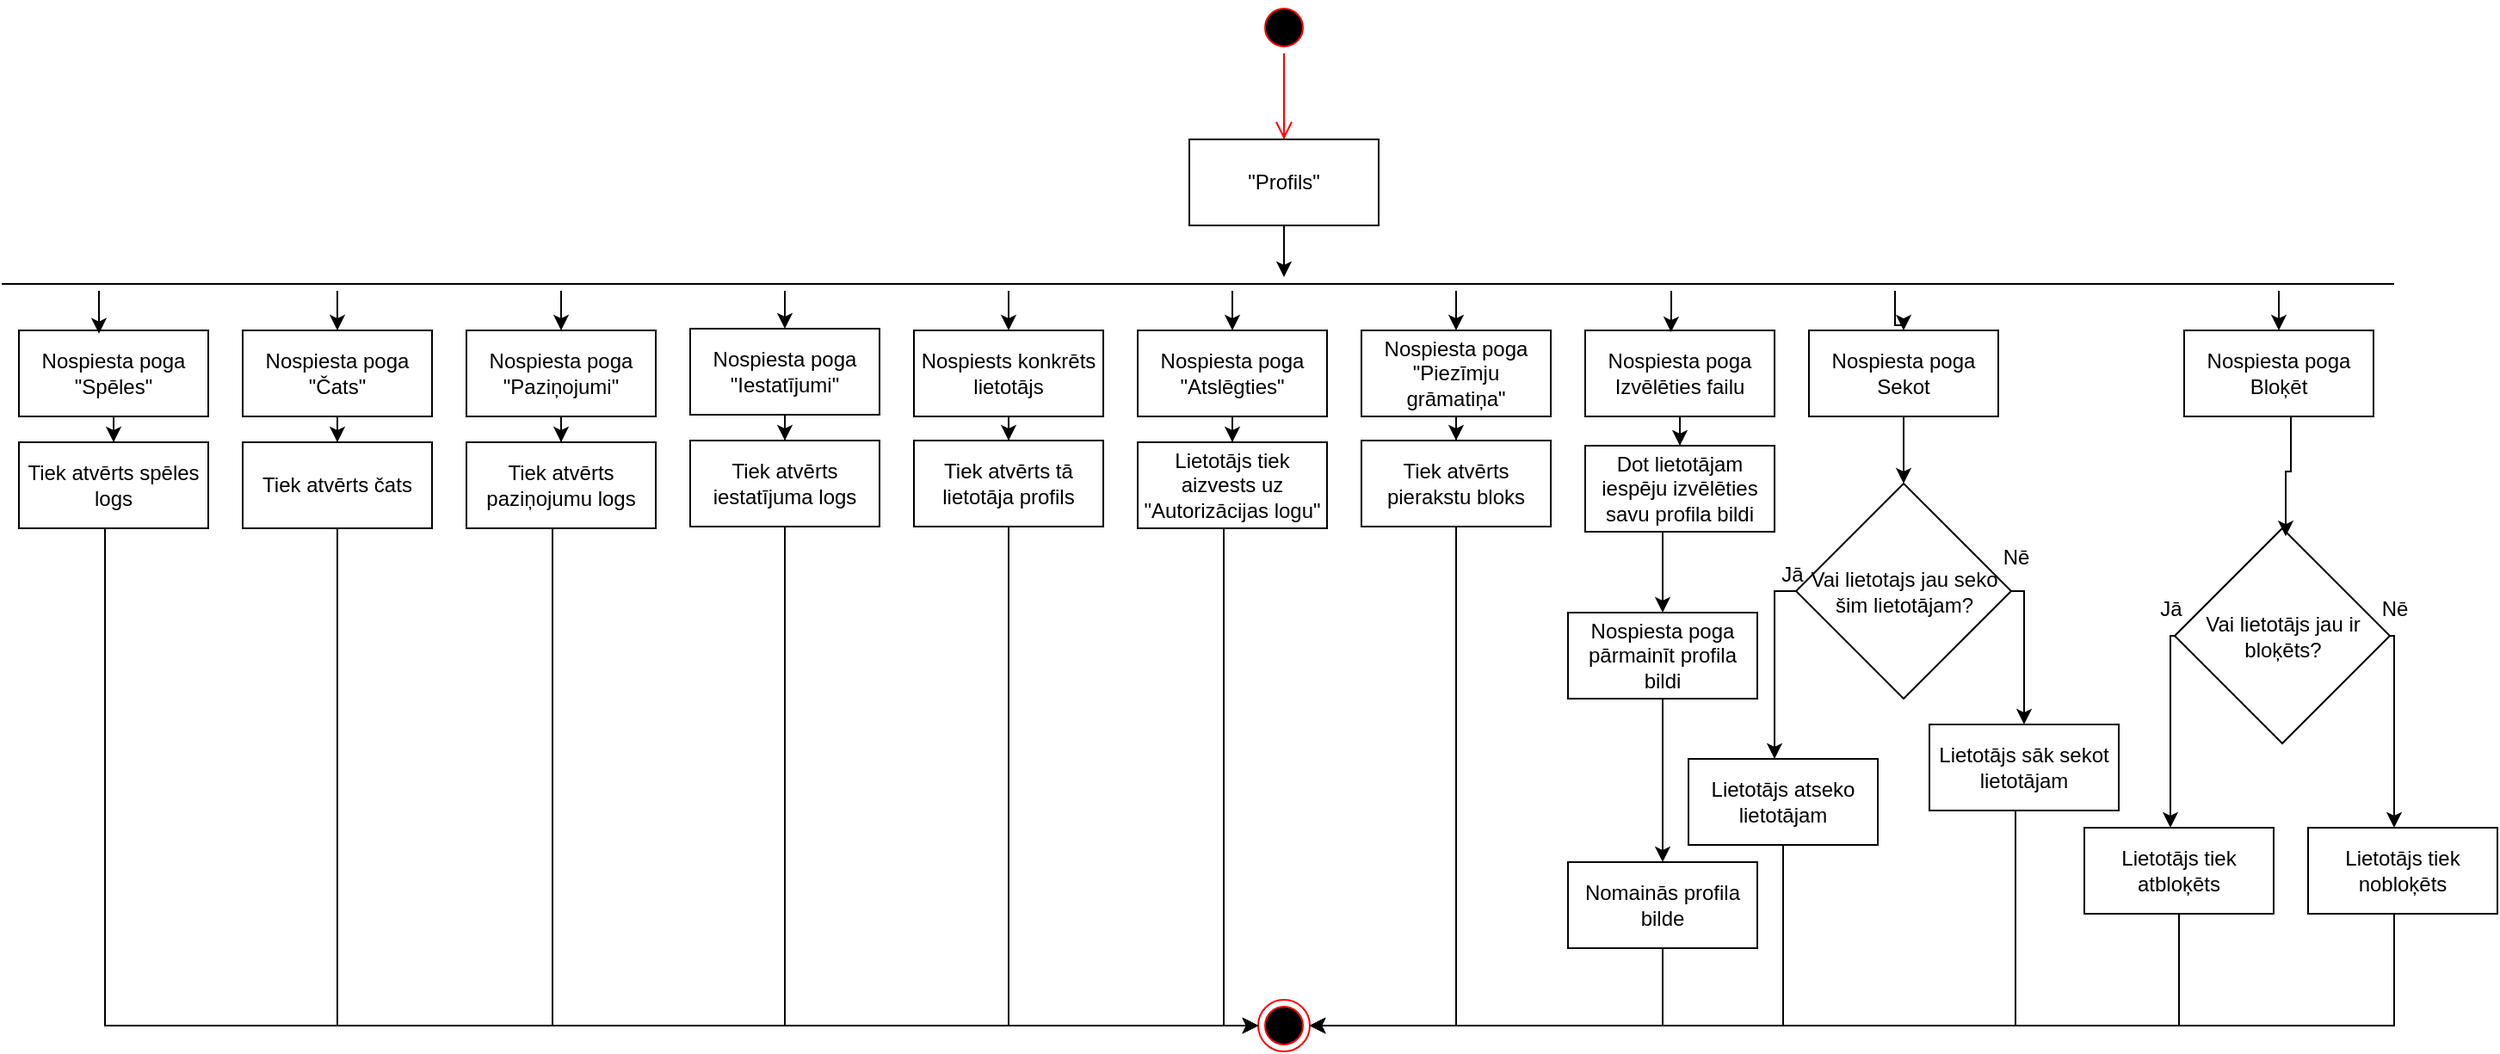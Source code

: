 <mxfile version="24.5.2" type="device">
  <diagram name="Page-1" id="zZq7VaybYD1DG1loLCVF">
    <mxGraphModel dx="2243" dy="766" grid="1" gridSize="10" guides="1" tooltips="1" connect="1" arrows="1" fold="1" page="1" pageScale="1" pageWidth="850" pageHeight="1100" math="0" shadow="0">
      <root>
        <mxCell id="0" />
        <mxCell id="1" parent="0" />
        <mxCell id="ikjYLwRMNx4tmdUfGQpT-4" value="" style="ellipse;html=1;shape=startState;fillColor=#000000;strokeColor=#ff0000;" parent="1" vertex="1">
          <mxGeometry x="410" y="100" width="30" height="30" as="geometry" />
        </mxCell>
        <mxCell id="ikjYLwRMNx4tmdUfGQpT-5" value="" style="edgeStyle=orthogonalEdgeStyle;html=1;verticalAlign=bottom;endArrow=open;endSize=8;strokeColor=#ff0000;rounded=0;entryX=0.5;entryY=0;entryDx=0;entryDy=0;" parent="1" source="ikjYLwRMNx4tmdUfGQpT-4" target="ikjYLwRMNx4tmdUfGQpT-7" edge="1">
          <mxGeometry relative="1" as="geometry">
            <mxPoint x="425" y="190" as="targetPoint" />
          </mxGeometry>
        </mxCell>
        <mxCell id="ikjYLwRMNx4tmdUfGQpT-9" style="edgeStyle=orthogonalEdgeStyle;rounded=0;orthogonalLoop=1;jettySize=auto;html=1;" parent="1" source="ikjYLwRMNx4tmdUfGQpT-7" target="ikjYLwRMNx4tmdUfGQpT-8" edge="1">
          <mxGeometry relative="1" as="geometry">
            <mxPoint x="425" y="250" as="targetPoint" />
            <Array as="points">
              <mxPoint x="425" y="260" />
              <mxPoint x="425" y="260" />
            </Array>
          </mxGeometry>
        </mxCell>
        <mxCell id="ikjYLwRMNx4tmdUfGQpT-7" value="&quot;Profils&quot;" style="html=1;whiteSpace=wrap;" parent="1" vertex="1">
          <mxGeometry x="370" y="180" width="110" height="50" as="geometry" />
        </mxCell>
        <mxCell id="0hP0nHPHOGhXQv9lwTYU-47" style="edgeStyle=orthogonalEdgeStyle;rounded=0;orthogonalLoop=1;jettySize=auto;html=1;" edge="1" parent="1" source="ikjYLwRMNx4tmdUfGQpT-8" target="0hP0nHPHOGhXQv9lwTYU-11">
          <mxGeometry relative="1" as="geometry">
            <Array as="points">
              <mxPoint x="-125" y="280" />
              <mxPoint x="-125" y="280" />
            </Array>
          </mxGeometry>
        </mxCell>
        <mxCell id="0hP0nHPHOGhXQv9lwTYU-48" style="edgeStyle=orthogonalEdgeStyle;rounded=0;orthogonalLoop=1;jettySize=auto;html=1;entryX=0.5;entryY=0;entryDx=0;entryDy=0;" edge="1" parent="1" source="ikjYLwRMNx4tmdUfGQpT-8" target="0hP0nHPHOGhXQv9lwTYU-9">
          <mxGeometry relative="1" as="geometry">
            <Array as="points">
              <mxPoint x="5" y="270" />
              <mxPoint x="5" y="270" />
            </Array>
          </mxGeometry>
        </mxCell>
        <mxCell id="0hP0nHPHOGhXQv9lwTYU-49" style="edgeStyle=orthogonalEdgeStyle;rounded=0;orthogonalLoop=1;jettySize=auto;html=1;entryX=0.5;entryY=0;entryDx=0;entryDy=0;" edge="1" parent="1" source="ikjYLwRMNx4tmdUfGQpT-8" target="0hP0nHPHOGhXQv9lwTYU-7">
          <mxGeometry relative="1" as="geometry">
            <Array as="points">
              <mxPoint x="135" y="280" />
              <mxPoint x="135" y="280" />
            </Array>
          </mxGeometry>
        </mxCell>
        <mxCell id="0hP0nHPHOGhXQv9lwTYU-50" style="edgeStyle=orthogonalEdgeStyle;rounded=0;orthogonalLoop=1;jettySize=auto;html=1;entryX=0.5;entryY=0;entryDx=0;entryDy=0;" edge="1" parent="1" source="ikjYLwRMNx4tmdUfGQpT-8" target="0hP0nHPHOGhXQv9lwTYU-4">
          <mxGeometry relative="1" as="geometry">
            <Array as="points">
              <mxPoint x="265" y="280" />
              <mxPoint x="265" y="280" />
            </Array>
          </mxGeometry>
        </mxCell>
        <mxCell id="0hP0nHPHOGhXQv9lwTYU-51" style="edgeStyle=orthogonalEdgeStyle;rounded=0;orthogonalLoop=1;jettySize=auto;html=1;entryX=0.5;entryY=0;entryDx=0;entryDy=0;" edge="1" parent="1" source="ikjYLwRMNx4tmdUfGQpT-8" target="0hP0nHPHOGhXQv9lwTYU-1">
          <mxGeometry relative="1" as="geometry">
            <Array as="points">
              <mxPoint x="395" y="270" />
              <mxPoint x="395" y="270" />
            </Array>
          </mxGeometry>
        </mxCell>
        <mxCell id="0hP0nHPHOGhXQv9lwTYU-52" style="edgeStyle=orthogonalEdgeStyle;rounded=0;orthogonalLoop=1;jettySize=auto;html=1;" edge="1" parent="1" source="ikjYLwRMNx4tmdUfGQpT-8" target="0hP0nHPHOGhXQv9lwTYU-15">
          <mxGeometry relative="1" as="geometry">
            <Array as="points">
              <mxPoint x="525" y="280" />
              <mxPoint x="525" y="280" />
            </Array>
          </mxGeometry>
        </mxCell>
        <mxCell id="0hP0nHPHOGhXQv9lwTYU-54" style="edgeStyle=orthogonalEdgeStyle;rounded=0;orthogonalLoop=1;jettySize=auto;html=1;entryX=0.5;entryY=0;entryDx=0;entryDy=0;" edge="1" parent="1" source="ikjYLwRMNx4tmdUfGQpT-8" target="0hP0nHPHOGhXQv9lwTYU-26">
          <mxGeometry relative="1" as="geometry">
            <Array as="points">
              <mxPoint x="780" y="288" />
              <mxPoint x="785" y="288" />
            </Array>
          </mxGeometry>
        </mxCell>
        <mxCell id="0hP0nHPHOGhXQv9lwTYU-55" style="edgeStyle=orthogonalEdgeStyle;rounded=0;orthogonalLoop=1;jettySize=auto;html=1;" edge="1" parent="1" source="ikjYLwRMNx4tmdUfGQpT-8" target="0hP0nHPHOGhXQv9lwTYU-27">
          <mxGeometry relative="1" as="geometry">
            <Array as="points">
              <mxPoint x="1003" y="280" />
              <mxPoint x="1003" y="280" />
            </Array>
          </mxGeometry>
        </mxCell>
        <mxCell id="ikjYLwRMNx4tmdUfGQpT-8" value="" style="line;strokeWidth=1;fillColor=none;align=left;verticalAlign=middle;spacingTop=-1;spacingLeft=3;spacingRight=3;rotatable=0;labelPosition=right;points=[];portConstraint=eastwest;strokeColor=inherit;" parent="1" vertex="1">
          <mxGeometry x="-320" y="260" width="1390" height="8" as="geometry" />
        </mxCell>
        <mxCell id="ikjYLwRMNx4tmdUfGQpT-16" value="" style="ellipse;html=1;shape=endState;fillColor=#000000;strokeColor=#ff0000;" parent="1" vertex="1">
          <mxGeometry x="410" y="680" width="30" height="30" as="geometry" />
        </mxCell>
        <mxCell id="0hP0nHPHOGhXQv9lwTYU-18" style="edgeStyle=orthogonalEdgeStyle;rounded=0;orthogonalLoop=1;jettySize=auto;html=1;entryX=0.5;entryY=0;entryDx=0;entryDy=0;" edge="1" parent="1" source="0hP0nHPHOGhXQv9lwTYU-1" target="0hP0nHPHOGhXQv9lwTYU-2">
          <mxGeometry relative="1" as="geometry" />
        </mxCell>
        <mxCell id="0hP0nHPHOGhXQv9lwTYU-1" value="Nospiesta poga &quot;Atslēgties&quot;" style="html=1;whiteSpace=wrap;" vertex="1" parent="1">
          <mxGeometry x="340" y="291" width="110" height="50" as="geometry" />
        </mxCell>
        <mxCell id="0hP0nHPHOGhXQv9lwTYU-61" style="edgeStyle=orthogonalEdgeStyle;rounded=0;orthogonalLoop=1;jettySize=auto;html=1;entryX=0;entryY=0.5;entryDx=0;entryDy=0;" edge="1" parent="1" source="0hP0nHPHOGhXQv9lwTYU-2" target="ikjYLwRMNx4tmdUfGQpT-16">
          <mxGeometry relative="1" as="geometry">
            <Array as="points">
              <mxPoint x="390" y="695" />
            </Array>
          </mxGeometry>
        </mxCell>
        <mxCell id="0hP0nHPHOGhXQv9lwTYU-2" value="Lietotājs tiek aizvests uz &quot;Autorizācijas logu&quot;" style="html=1;whiteSpace=wrap;" vertex="1" parent="1">
          <mxGeometry x="340" y="356" width="110" height="50" as="geometry" />
        </mxCell>
        <mxCell id="0hP0nHPHOGhXQv9lwTYU-19" style="edgeStyle=orthogonalEdgeStyle;rounded=0;orthogonalLoop=1;jettySize=auto;html=1;" edge="1" parent="1" source="0hP0nHPHOGhXQv9lwTYU-4" target="0hP0nHPHOGhXQv9lwTYU-5">
          <mxGeometry relative="1" as="geometry" />
        </mxCell>
        <mxCell id="0hP0nHPHOGhXQv9lwTYU-4" value="Nospiests konkrēts lietotājs" style="html=1;whiteSpace=wrap;" vertex="1" parent="1">
          <mxGeometry x="210" y="291" width="110" height="50" as="geometry" />
        </mxCell>
        <mxCell id="0hP0nHPHOGhXQv9lwTYU-60" style="edgeStyle=orthogonalEdgeStyle;rounded=0;orthogonalLoop=1;jettySize=auto;html=1;entryX=0;entryY=0.5;entryDx=0;entryDy=0;" edge="1" parent="1" source="0hP0nHPHOGhXQv9lwTYU-5" target="ikjYLwRMNx4tmdUfGQpT-16">
          <mxGeometry relative="1" as="geometry">
            <Array as="points">
              <mxPoint x="265" y="695" />
            </Array>
          </mxGeometry>
        </mxCell>
        <mxCell id="0hP0nHPHOGhXQv9lwTYU-5" value="Tiek atvērts tā lietotāja profils" style="html=1;whiteSpace=wrap;" vertex="1" parent="1">
          <mxGeometry x="210" y="355" width="110" height="50" as="geometry" />
        </mxCell>
        <mxCell id="0hP0nHPHOGhXQv9lwTYU-20" style="edgeStyle=orthogonalEdgeStyle;rounded=0;orthogonalLoop=1;jettySize=auto;html=1;" edge="1" parent="1" source="0hP0nHPHOGhXQv9lwTYU-7" target="0hP0nHPHOGhXQv9lwTYU-8">
          <mxGeometry relative="1" as="geometry" />
        </mxCell>
        <mxCell id="0hP0nHPHOGhXQv9lwTYU-7" value="Nospiesta poga &quot;Iestatījumi&quot;" style="html=1;whiteSpace=wrap;" vertex="1" parent="1">
          <mxGeometry x="80" y="290" width="110" height="50" as="geometry" />
        </mxCell>
        <mxCell id="0hP0nHPHOGhXQv9lwTYU-59" style="edgeStyle=orthogonalEdgeStyle;rounded=0;orthogonalLoop=1;jettySize=auto;html=1;entryX=0;entryY=0.5;entryDx=0;entryDy=0;" edge="1" parent="1" source="0hP0nHPHOGhXQv9lwTYU-8" target="ikjYLwRMNx4tmdUfGQpT-16">
          <mxGeometry relative="1" as="geometry">
            <Array as="points">
              <mxPoint x="135" y="695" />
            </Array>
          </mxGeometry>
        </mxCell>
        <mxCell id="0hP0nHPHOGhXQv9lwTYU-8" value="Tiek atvērts iestatījuma logs" style="html=1;whiteSpace=wrap;" vertex="1" parent="1">
          <mxGeometry x="80" y="355" width="110" height="50" as="geometry" />
        </mxCell>
        <mxCell id="0hP0nHPHOGhXQv9lwTYU-21" style="edgeStyle=orthogonalEdgeStyle;rounded=0;orthogonalLoop=1;jettySize=auto;html=1;" edge="1" parent="1" source="0hP0nHPHOGhXQv9lwTYU-9" target="0hP0nHPHOGhXQv9lwTYU-10">
          <mxGeometry relative="1" as="geometry" />
        </mxCell>
        <mxCell id="0hP0nHPHOGhXQv9lwTYU-9" value="Nospiesta poga &quot;Paziņojumi&quot;" style="html=1;whiteSpace=wrap;" vertex="1" parent="1">
          <mxGeometry x="-50" y="291" width="110" height="50" as="geometry" />
        </mxCell>
        <mxCell id="0hP0nHPHOGhXQv9lwTYU-58" style="edgeStyle=orthogonalEdgeStyle;rounded=0;orthogonalLoop=1;jettySize=auto;html=1;entryX=0;entryY=0.5;entryDx=0;entryDy=0;" edge="1" parent="1" source="0hP0nHPHOGhXQv9lwTYU-10" target="ikjYLwRMNx4tmdUfGQpT-16">
          <mxGeometry relative="1" as="geometry">
            <Array as="points">
              <mxPoint y="695" />
            </Array>
          </mxGeometry>
        </mxCell>
        <mxCell id="0hP0nHPHOGhXQv9lwTYU-10" value="Tiek atvērts paziņojumu logs" style="html=1;whiteSpace=wrap;" vertex="1" parent="1">
          <mxGeometry x="-50" y="356" width="110" height="50" as="geometry" />
        </mxCell>
        <mxCell id="0hP0nHPHOGhXQv9lwTYU-22" style="edgeStyle=orthogonalEdgeStyle;rounded=0;orthogonalLoop=1;jettySize=auto;html=1;" edge="1" parent="1" source="0hP0nHPHOGhXQv9lwTYU-11" target="0hP0nHPHOGhXQv9lwTYU-12">
          <mxGeometry relative="1" as="geometry" />
        </mxCell>
        <mxCell id="0hP0nHPHOGhXQv9lwTYU-11" value="Nospiesta poga &quot;Čats&quot;" style="html=1;whiteSpace=wrap;" vertex="1" parent="1">
          <mxGeometry x="-180" y="291" width="110" height="50" as="geometry" />
        </mxCell>
        <mxCell id="0hP0nHPHOGhXQv9lwTYU-57" style="edgeStyle=orthogonalEdgeStyle;rounded=0;orthogonalLoop=1;jettySize=auto;html=1;entryX=0;entryY=0.5;entryDx=0;entryDy=0;" edge="1" parent="1" source="0hP0nHPHOGhXQv9lwTYU-12" target="ikjYLwRMNx4tmdUfGQpT-16">
          <mxGeometry relative="1" as="geometry">
            <Array as="points">
              <mxPoint x="-125" y="695" />
            </Array>
          </mxGeometry>
        </mxCell>
        <mxCell id="0hP0nHPHOGhXQv9lwTYU-12" value="Tiek atvērts čats" style="html=1;whiteSpace=wrap;" vertex="1" parent="1">
          <mxGeometry x="-180" y="356" width="110" height="50" as="geometry" />
        </mxCell>
        <mxCell id="0hP0nHPHOGhXQv9lwTYU-23" style="edgeStyle=orthogonalEdgeStyle;rounded=0;orthogonalLoop=1;jettySize=auto;html=1;" edge="1" parent="1" source="0hP0nHPHOGhXQv9lwTYU-13" target="0hP0nHPHOGhXQv9lwTYU-14">
          <mxGeometry relative="1" as="geometry" />
        </mxCell>
        <mxCell id="0hP0nHPHOGhXQv9lwTYU-13" value="Nospiesta poga &quot;Spēles&quot;" style="html=1;whiteSpace=wrap;" vertex="1" parent="1">
          <mxGeometry x="-310" y="291" width="110" height="50" as="geometry" />
        </mxCell>
        <mxCell id="0hP0nHPHOGhXQv9lwTYU-56" style="edgeStyle=orthogonalEdgeStyle;rounded=0;orthogonalLoop=1;jettySize=auto;html=1;entryX=0;entryY=0.5;entryDx=0;entryDy=0;" edge="1" parent="1" source="0hP0nHPHOGhXQv9lwTYU-14" target="ikjYLwRMNx4tmdUfGQpT-16">
          <mxGeometry relative="1" as="geometry">
            <Array as="points">
              <mxPoint x="-260" y="695" />
            </Array>
          </mxGeometry>
        </mxCell>
        <mxCell id="0hP0nHPHOGhXQv9lwTYU-14" value="Tiek atvērts spēles logs" style="html=1;whiteSpace=wrap;" vertex="1" parent="1">
          <mxGeometry x="-310" y="356" width="110" height="50" as="geometry" />
        </mxCell>
        <mxCell id="0hP0nHPHOGhXQv9lwTYU-17" style="edgeStyle=orthogonalEdgeStyle;rounded=0;orthogonalLoop=1;jettySize=auto;html=1;" edge="1" parent="1" source="0hP0nHPHOGhXQv9lwTYU-15" target="0hP0nHPHOGhXQv9lwTYU-16">
          <mxGeometry relative="1" as="geometry" />
        </mxCell>
        <mxCell id="0hP0nHPHOGhXQv9lwTYU-15" value="Nospiesta poga &quot;Piezīmju grāmatiņa&quot;" style="html=1;whiteSpace=wrap;" vertex="1" parent="1">
          <mxGeometry x="470" y="291" width="110" height="50" as="geometry" />
        </mxCell>
        <mxCell id="0hP0nHPHOGhXQv9lwTYU-62" style="edgeStyle=orthogonalEdgeStyle;rounded=0;orthogonalLoop=1;jettySize=auto;html=1;entryX=1;entryY=0.5;entryDx=0;entryDy=0;" edge="1" parent="1" source="0hP0nHPHOGhXQv9lwTYU-16" target="ikjYLwRMNx4tmdUfGQpT-16">
          <mxGeometry relative="1" as="geometry">
            <Array as="points">
              <mxPoint x="525" y="695" />
            </Array>
          </mxGeometry>
        </mxCell>
        <mxCell id="0hP0nHPHOGhXQv9lwTYU-16" value="Tiek atvērts pierakstu bloks" style="html=1;whiteSpace=wrap;" vertex="1" parent="1">
          <mxGeometry x="470" y="355" width="110" height="50" as="geometry" />
        </mxCell>
        <mxCell id="0hP0nHPHOGhXQv9lwTYU-68" style="edgeStyle=orthogonalEdgeStyle;rounded=0;orthogonalLoop=1;jettySize=auto;html=1;entryX=0.5;entryY=0;entryDx=0;entryDy=0;" edge="1" parent="1" source="0hP0nHPHOGhXQv9lwTYU-24" target="0hP0nHPHOGhXQv9lwTYU-67">
          <mxGeometry relative="1" as="geometry" />
        </mxCell>
        <mxCell id="0hP0nHPHOGhXQv9lwTYU-24" value="Nospiesta poga Izvēlēties failu" style="html=1;whiteSpace=wrap;" vertex="1" parent="1">
          <mxGeometry x="600" y="291" width="110" height="50" as="geometry" />
        </mxCell>
        <mxCell id="0hP0nHPHOGhXQv9lwTYU-30" style="edgeStyle=orthogonalEdgeStyle;rounded=0;orthogonalLoop=1;jettySize=auto;html=1;entryX=0.5;entryY=0;entryDx=0;entryDy=0;" edge="1" parent="1" source="0hP0nHPHOGhXQv9lwTYU-26" target="0hP0nHPHOGhXQv9lwTYU-28">
          <mxGeometry relative="1" as="geometry" />
        </mxCell>
        <mxCell id="0hP0nHPHOGhXQv9lwTYU-26" value="Nospiesta poga Sekot" style="html=1;whiteSpace=wrap;" vertex="1" parent="1">
          <mxGeometry x="730" y="291" width="110" height="50" as="geometry" />
        </mxCell>
        <mxCell id="0hP0nHPHOGhXQv9lwTYU-27" value="Nospiesta poga Bloķēt" style="html=1;whiteSpace=wrap;" vertex="1" parent="1">
          <mxGeometry x="948" y="291" width="110" height="50" as="geometry" />
        </mxCell>
        <mxCell id="0hP0nHPHOGhXQv9lwTYU-33" style="edgeStyle=orthogonalEdgeStyle;rounded=0;orthogonalLoop=1;jettySize=auto;html=1;exitX=0;exitY=0.5;exitDx=0;exitDy=0;" edge="1" parent="1" source="0hP0nHPHOGhXQv9lwTYU-28" target="0hP0nHPHOGhXQv9lwTYU-32">
          <mxGeometry relative="1" as="geometry">
            <Array as="points">
              <mxPoint x="710" y="443" />
            </Array>
          </mxGeometry>
        </mxCell>
        <mxCell id="0hP0nHPHOGhXQv9lwTYU-28" value="Vai lietotajs jau&lt;span style=&quot;background-color: initial;&quot;&gt;&amp;nbsp;seko šim lietotājam?&lt;/span&gt;" style="rhombus;whiteSpace=wrap;html=1;" vertex="1" parent="1">
          <mxGeometry x="722.5" y="380" width="125" height="125" as="geometry" />
        </mxCell>
        <mxCell id="0hP0nHPHOGhXQv9lwTYU-36" style="edgeStyle=orthogonalEdgeStyle;rounded=0;orthogonalLoop=1;jettySize=auto;html=1;exitX=0;exitY=0.5;exitDx=0;exitDy=0;" edge="1" parent="1" source="0hP0nHPHOGhXQv9lwTYU-29" target="0hP0nHPHOGhXQv9lwTYU-35">
          <mxGeometry relative="1" as="geometry">
            <Array as="points">
              <mxPoint x="940" y="469" />
            </Array>
          </mxGeometry>
        </mxCell>
        <mxCell id="0hP0nHPHOGhXQv9lwTYU-38" style="edgeStyle=orthogonalEdgeStyle;rounded=0;orthogonalLoop=1;jettySize=auto;html=1;exitX=1;exitY=0.5;exitDx=0;exitDy=0;" edge="1" parent="1" source="0hP0nHPHOGhXQv9lwTYU-29" target="0hP0nHPHOGhXQv9lwTYU-37">
          <mxGeometry relative="1" as="geometry">
            <Array as="points">
              <mxPoint x="1070" y="469" />
            </Array>
          </mxGeometry>
        </mxCell>
        <mxCell id="0hP0nHPHOGhXQv9lwTYU-29" value="Vai lietotājs jau ir bloķēts?" style="rhombus;whiteSpace=wrap;html=1;" vertex="1" parent="1">
          <mxGeometry x="942.5" y="406" width="125" height="125" as="geometry" />
        </mxCell>
        <mxCell id="0hP0nHPHOGhXQv9lwTYU-31" style="edgeStyle=orthogonalEdgeStyle;rounded=0;orthogonalLoop=1;jettySize=auto;html=1;entryX=0.516;entryY=0.037;entryDx=0;entryDy=0;entryPerimeter=0;" edge="1" parent="1" source="0hP0nHPHOGhXQv9lwTYU-27" target="0hP0nHPHOGhXQv9lwTYU-29">
          <mxGeometry relative="1" as="geometry">
            <Array as="points">
              <mxPoint x="1010" y="373" />
              <mxPoint x="1007" y="373" />
            </Array>
          </mxGeometry>
        </mxCell>
        <mxCell id="0hP0nHPHOGhXQv9lwTYU-63" style="edgeStyle=orthogonalEdgeStyle;rounded=0;orthogonalLoop=1;jettySize=auto;html=1;entryX=1;entryY=0.5;entryDx=0;entryDy=0;" edge="1" parent="1" source="0hP0nHPHOGhXQv9lwTYU-32" target="ikjYLwRMNx4tmdUfGQpT-16">
          <mxGeometry relative="1" as="geometry">
            <Array as="points">
              <mxPoint x="715" y="695" />
            </Array>
          </mxGeometry>
        </mxCell>
        <mxCell id="0hP0nHPHOGhXQv9lwTYU-32" value="Lietotājs atseko lietotājam" style="html=1;whiteSpace=wrap;" vertex="1" parent="1">
          <mxGeometry x="660" y="540" width="110" height="50" as="geometry" />
        </mxCell>
        <mxCell id="0hP0nHPHOGhXQv9lwTYU-65" style="edgeStyle=orthogonalEdgeStyle;rounded=0;orthogonalLoop=1;jettySize=auto;html=1;entryX=1;entryY=0.5;entryDx=0;entryDy=0;" edge="1" parent="1" source="0hP0nHPHOGhXQv9lwTYU-35" target="ikjYLwRMNx4tmdUfGQpT-16">
          <mxGeometry relative="1" as="geometry">
            <Array as="points">
              <mxPoint x="945" y="695" />
            </Array>
          </mxGeometry>
        </mxCell>
        <mxCell id="0hP0nHPHOGhXQv9lwTYU-35" value="Lietotājs tiek atbloķēts" style="html=1;whiteSpace=wrap;" vertex="1" parent="1">
          <mxGeometry x="890" y="580" width="110" height="50" as="geometry" />
        </mxCell>
        <mxCell id="0hP0nHPHOGhXQv9lwTYU-66" style="edgeStyle=orthogonalEdgeStyle;rounded=0;orthogonalLoop=1;jettySize=auto;html=1;entryX=1;entryY=0.5;entryDx=0;entryDy=0;" edge="1" parent="1" source="0hP0nHPHOGhXQv9lwTYU-37" target="ikjYLwRMNx4tmdUfGQpT-16">
          <mxGeometry relative="1" as="geometry">
            <Array as="points">
              <mxPoint x="1070" y="695" />
            </Array>
          </mxGeometry>
        </mxCell>
        <mxCell id="0hP0nHPHOGhXQv9lwTYU-37" value="Lietotājs tiek nobloķēts" style="html=1;whiteSpace=wrap;" vertex="1" parent="1">
          <mxGeometry x="1020" y="580" width="110" height="50" as="geometry" />
        </mxCell>
        <mxCell id="0hP0nHPHOGhXQv9lwTYU-64" style="edgeStyle=orthogonalEdgeStyle;rounded=0;orthogonalLoop=1;jettySize=auto;html=1;entryX=1;entryY=0.5;entryDx=0;entryDy=0;" edge="1" parent="1" source="0hP0nHPHOGhXQv9lwTYU-39" target="ikjYLwRMNx4tmdUfGQpT-16">
          <mxGeometry relative="1" as="geometry">
            <Array as="points">
              <mxPoint x="850" y="695" />
            </Array>
          </mxGeometry>
        </mxCell>
        <mxCell id="0hP0nHPHOGhXQv9lwTYU-39" value="Lietotājs sāk sekot lietotājam" style="html=1;whiteSpace=wrap;" vertex="1" parent="1">
          <mxGeometry x="800" y="520" width="110" height="50" as="geometry" />
        </mxCell>
        <mxCell id="0hP0nHPHOGhXQv9lwTYU-41" style="edgeStyle=orthogonalEdgeStyle;rounded=0;orthogonalLoop=1;jettySize=auto;html=1;exitX=1;exitY=0.5;exitDx=0;exitDy=0;entryX=0.5;entryY=0;entryDx=0;entryDy=0;" edge="1" parent="1" source="0hP0nHPHOGhXQv9lwTYU-28" target="0hP0nHPHOGhXQv9lwTYU-39">
          <mxGeometry relative="1" as="geometry">
            <Array as="points">
              <mxPoint x="855" y="443" />
            </Array>
          </mxGeometry>
        </mxCell>
        <mxCell id="0hP0nHPHOGhXQv9lwTYU-42" value="Jā" style="text;html=1;align=center;verticalAlign=middle;resizable=0;points=[];autosize=1;strokeColor=none;fillColor=none;" vertex="1" parent="1">
          <mxGeometry x="700" y="418" width="40" height="30" as="geometry" />
        </mxCell>
        <mxCell id="0hP0nHPHOGhXQv9lwTYU-43" value="Nē" style="text;html=1;align=center;verticalAlign=middle;resizable=0;points=[];autosize=1;strokeColor=none;fillColor=none;" vertex="1" parent="1">
          <mxGeometry x="830" y="408" width="40" height="30" as="geometry" />
        </mxCell>
        <mxCell id="0hP0nHPHOGhXQv9lwTYU-44" value="Jā" style="text;html=1;align=center;verticalAlign=middle;resizable=0;points=[];autosize=1;strokeColor=none;fillColor=none;" vertex="1" parent="1">
          <mxGeometry x="920" y="438" width="40" height="30" as="geometry" />
        </mxCell>
        <mxCell id="0hP0nHPHOGhXQv9lwTYU-45" value="Nē" style="text;html=1;align=center;verticalAlign=middle;resizable=0;points=[];autosize=1;strokeColor=none;fillColor=none;" vertex="1" parent="1">
          <mxGeometry x="1050" y="438" width="40" height="30" as="geometry" />
        </mxCell>
        <mxCell id="0hP0nHPHOGhXQv9lwTYU-46" style="edgeStyle=orthogonalEdgeStyle;rounded=0;orthogonalLoop=1;jettySize=auto;html=1;entryX=0.423;entryY=0.037;entryDx=0;entryDy=0;entryPerimeter=0;" edge="1" parent="1" source="ikjYLwRMNx4tmdUfGQpT-8" target="0hP0nHPHOGhXQv9lwTYU-13">
          <mxGeometry relative="1" as="geometry">
            <Array as="points">
              <mxPoint x="-263" y="288" />
            </Array>
          </mxGeometry>
        </mxCell>
        <mxCell id="0hP0nHPHOGhXQv9lwTYU-53" style="edgeStyle=orthogonalEdgeStyle;rounded=0;orthogonalLoop=1;jettySize=auto;html=1;entryX=0.453;entryY=0.02;entryDx=0;entryDy=0;entryPerimeter=0;" edge="1" parent="1" source="ikjYLwRMNx4tmdUfGQpT-8" target="0hP0nHPHOGhXQv9lwTYU-24">
          <mxGeometry relative="1" as="geometry">
            <Array as="points">
              <mxPoint x="650" y="280" />
              <mxPoint x="650" y="280" />
            </Array>
          </mxGeometry>
        </mxCell>
        <mxCell id="0hP0nHPHOGhXQv9lwTYU-72" style="edgeStyle=orthogonalEdgeStyle;rounded=0;orthogonalLoop=1;jettySize=auto;html=1;entryX=0.5;entryY=0;entryDx=0;entryDy=0;" edge="1" parent="1" source="0hP0nHPHOGhXQv9lwTYU-67" target="0hP0nHPHOGhXQv9lwTYU-70">
          <mxGeometry relative="1" as="geometry">
            <Array as="points">
              <mxPoint x="645" y="420" />
              <mxPoint x="645" y="420" />
            </Array>
          </mxGeometry>
        </mxCell>
        <mxCell id="0hP0nHPHOGhXQv9lwTYU-67" value="Dot lietotājam iespēju izvēlēties savu profila bildi" style="html=1;whiteSpace=wrap;" vertex="1" parent="1">
          <mxGeometry x="600" y="358" width="110" height="50" as="geometry" />
        </mxCell>
        <mxCell id="0hP0nHPHOGhXQv9lwTYU-75" style="edgeStyle=orthogonalEdgeStyle;rounded=0;orthogonalLoop=1;jettySize=auto;html=1;" edge="1" parent="1" source="0hP0nHPHOGhXQv9lwTYU-70" target="0hP0nHPHOGhXQv9lwTYU-74">
          <mxGeometry relative="1" as="geometry" />
        </mxCell>
        <mxCell id="0hP0nHPHOGhXQv9lwTYU-70" value="Nospiesta poga pārmainīt profila bildi" style="html=1;whiteSpace=wrap;" vertex="1" parent="1">
          <mxGeometry x="590" y="455" width="110" height="50" as="geometry" />
        </mxCell>
        <mxCell id="0hP0nHPHOGhXQv9lwTYU-76" style="edgeStyle=orthogonalEdgeStyle;rounded=0;orthogonalLoop=1;jettySize=auto;html=1;entryX=1;entryY=0.5;entryDx=0;entryDy=0;" edge="1" parent="1" source="0hP0nHPHOGhXQv9lwTYU-74" target="ikjYLwRMNx4tmdUfGQpT-16">
          <mxGeometry relative="1" as="geometry">
            <Array as="points">
              <mxPoint x="645" y="695" />
            </Array>
          </mxGeometry>
        </mxCell>
        <mxCell id="0hP0nHPHOGhXQv9lwTYU-74" value="Nomainās profila bilde" style="html=1;whiteSpace=wrap;" vertex="1" parent="1">
          <mxGeometry x="590" y="600" width="110" height="50" as="geometry" />
        </mxCell>
      </root>
    </mxGraphModel>
  </diagram>
</mxfile>
